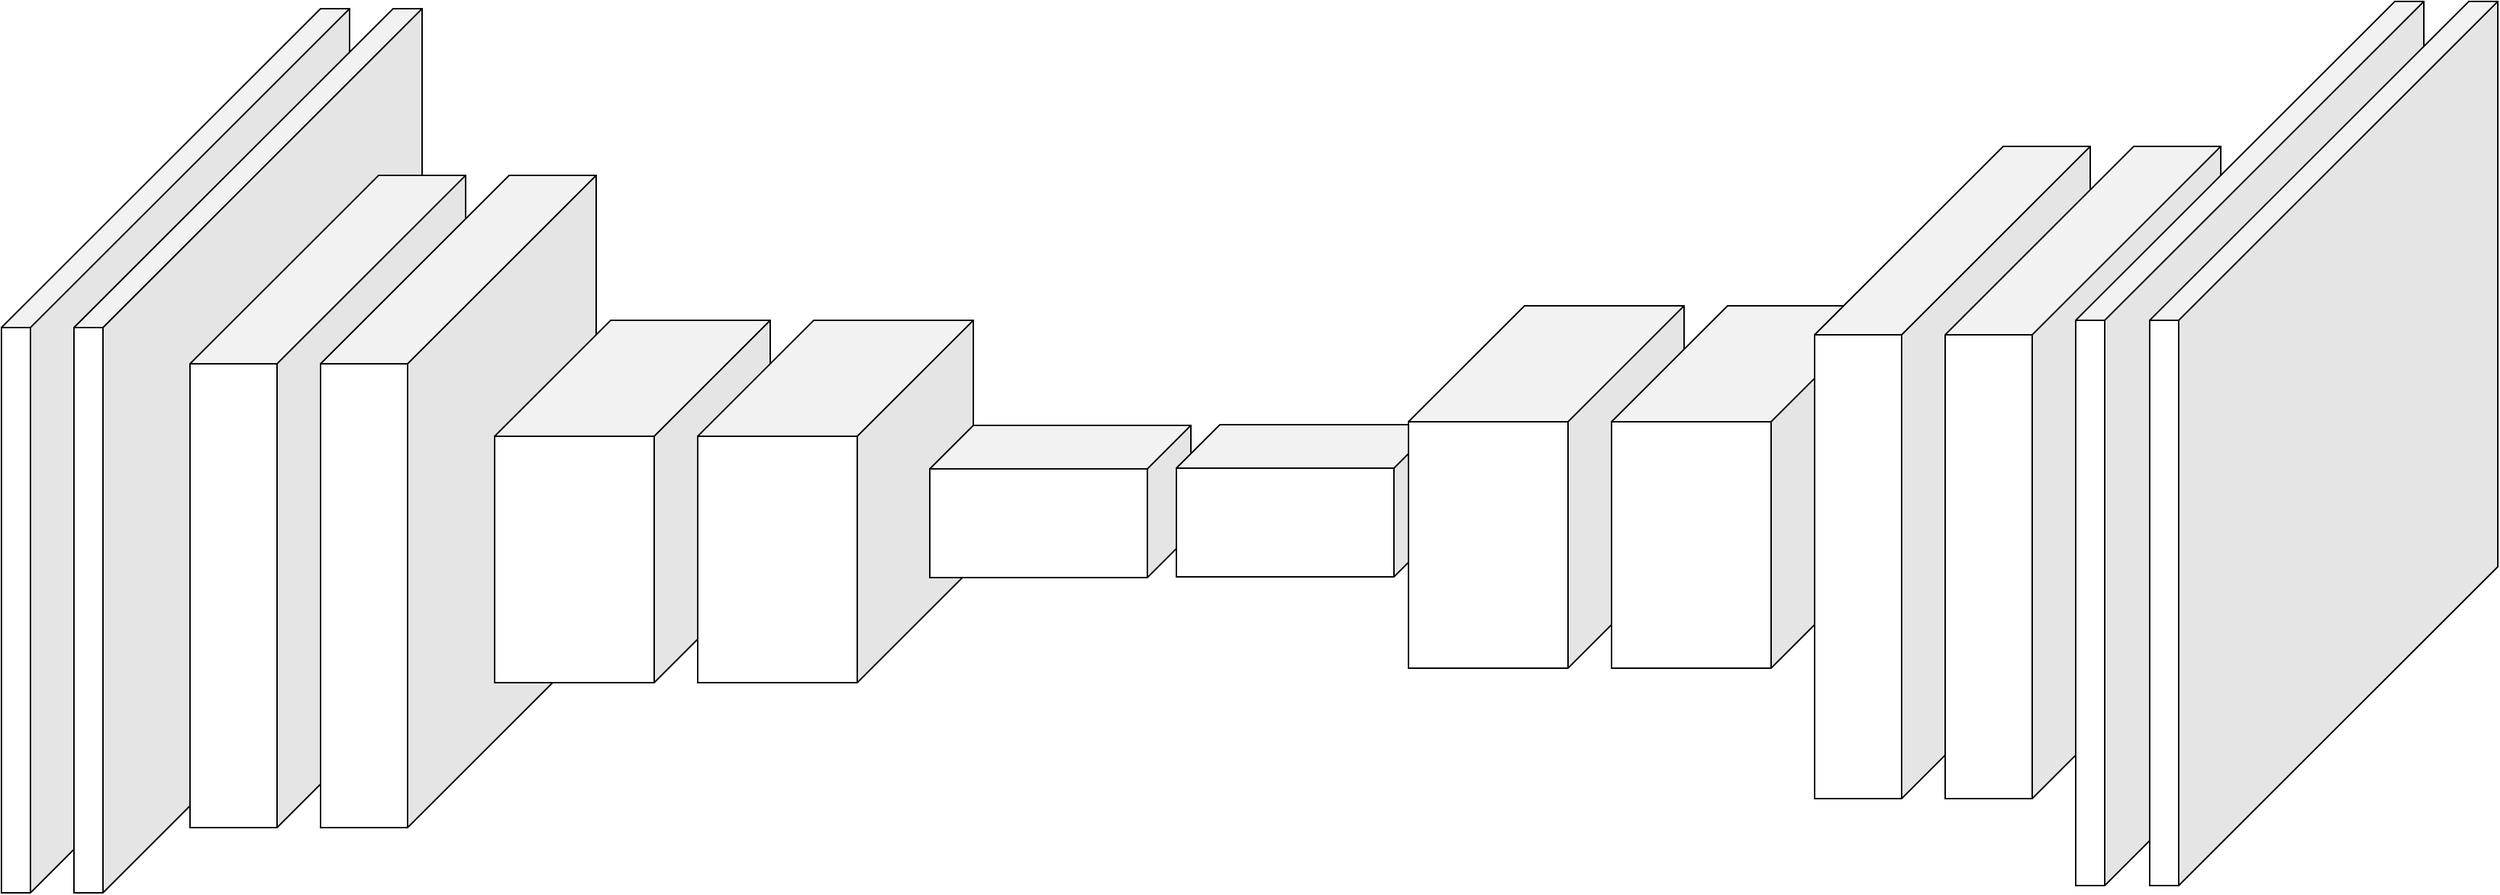 <mxfile version="22.0.6" type="github">
  <diagram name="Strona-1" id="7Bol3v8hB-BvymdotYsc">
    <mxGraphModel dx="2935" dy="1425" grid="1" gridSize="10" guides="1" tooltips="1" connect="1" arrows="1" fold="1" page="1" pageScale="1" pageWidth="827" pageHeight="1169" math="0" shadow="0">
      <root>
        <mxCell id="0" />
        <mxCell id="1" parent="0" />
        <mxCell id="Qzy2jJmeIsJSBQBwepts-1" value="" style="shape=cube;whiteSpace=wrap;html=1;boundedLbl=1;backgroundOutline=1;darkOpacity=0.05;darkOpacity2=0.1;direction=east;flipH=1;size=220;" vertex="1" parent="1">
          <mxGeometry x="-360" y="245" width="240" height="610" as="geometry" />
        </mxCell>
        <mxCell id="Qzy2jJmeIsJSBQBwepts-3" value="" style="shape=cube;whiteSpace=wrap;html=1;boundedLbl=1;backgroundOutline=1;darkOpacity=0.05;darkOpacity2=0.1;direction=east;flipH=1;size=220;" vertex="1" parent="1">
          <mxGeometry x="-310" y="245" width="240" height="610" as="geometry" />
        </mxCell>
        <mxCell id="Qzy2jJmeIsJSBQBwepts-9" value="" style="shape=cube;whiteSpace=wrap;html=1;boundedLbl=1;backgroundOutline=1;darkOpacity=0.05;darkOpacity2=0.1;direction=east;flipH=1;size=130;" vertex="1" parent="1">
          <mxGeometry x="-230" y="360" width="190" height="450" as="geometry" />
        </mxCell>
        <mxCell id="Qzy2jJmeIsJSBQBwepts-11" value="" style="shape=cube;whiteSpace=wrap;html=1;boundedLbl=1;backgroundOutline=1;darkOpacity=0.05;darkOpacity2=0.1;direction=east;flipH=1;size=130;" vertex="1" parent="1">
          <mxGeometry x="-140" y="360" width="190" height="450" as="geometry" />
        </mxCell>
        <mxCell id="Qzy2jJmeIsJSBQBwepts-12" value="" style="shape=cube;whiteSpace=wrap;html=1;boundedLbl=1;backgroundOutline=1;darkOpacity=0.05;darkOpacity2=0.1;direction=east;flipH=1;size=80;" vertex="1" parent="1">
          <mxGeometry x="-20" y="460" width="190" height="250" as="geometry" />
        </mxCell>
        <mxCell id="Qzy2jJmeIsJSBQBwepts-19" value="" style="shape=cube;whiteSpace=wrap;html=1;boundedLbl=1;backgroundOutline=1;darkOpacity=0.05;darkOpacity2=0.1;direction=east;flipH=1;size=80;" vertex="1" parent="1">
          <mxGeometry x="120" y="460" width="190" height="250" as="geometry" />
        </mxCell>
        <mxCell id="Qzy2jJmeIsJSBQBwepts-6" value="" style="shape=cube;whiteSpace=wrap;html=1;boundedLbl=1;backgroundOutline=1;darkOpacity=0.05;darkOpacity2=0.1;direction=east;flipH=1;size=30;" vertex="1" parent="1">
          <mxGeometry x="280" y="532.5" width="180" height="105" as="geometry" />
        </mxCell>
        <mxCell id="Qzy2jJmeIsJSBQBwepts-20" value="" style="shape=cube;whiteSpace=wrap;html=1;boundedLbl=1;backgroundOutline=1;darkOpacity=0.05;darkOpacity2=0.1;direction=east;flipH=1;size=30;" vertex="1" parent="1">
          <mxGeometry x="450" y="532" width="180" height="105" as="geometry" />
        </mxCell>
        <mxCell id="Qzy2jJmeIsJSBQBwepts-21" value="" style="shape=cube;whiteSpace=wrap;html=1;boundedLbl=1;backgroundOutline=1;darkOpacity=0.05;darkOpacity2=0.1;direction=east;flipH=1;size=80;" vertex="1" parent="1">
          <mxGeometry x="610" y="450" width="190" height="250" as="geometry" />
        </mxCell>
        <mxCell id="Qzy2jJmeIsJSBQBwepts-22" value="" style="shape=cube;whiteSpace=wrap;html=1;boundedLbl=1;backgroundOutline=1;darkOpacity=0.05;darkOpacity2=0.1;direction=east;flipH=1;size=80;" vertex="1" parent="1">
          <mxGeometry x="750" y="450" width="190" height="250" as="geometry" />
        </mxCell>
        <mxCell id="Qzy2jJmeIsJSBQBwepts-23" value="" style="shape=cube;whiteSpace=wrap;html=1;boundedLbl=1;backgroundOutline=1;darkOpacity=0.05;darkOpacity2=0.1;direction=east;flipH=1;size=130;" vertex="1" parent="1">
          <mxGeometry x="890" y="340" width="190" height="450" as="geometry" />
        </mxCell>
        <mxCell id="Qzy2jJmeIsJSBQBwepts-24" value="" style="shape=cube;whiteSpace=wrap;html=1;boundedLbl=1;backgroundOutline=1;darkOpacity=0.05;darkOpacity2=0.1;direction=east;flipH=1;size=130;" vertex="1" parent="1">
          <mxGeometry x="980" y="340" width="190" height="450" as="geometry" />
        </mxCell>
        <mxCell id="Qzy2jJmeIsJSBQBwepts-25" value="" style="shape=cube;whiteSpace=wrap;html=1;boundedLbl=1;backgroundOutline=1;darkOpacity=0.05;darkOpacity2=0.1;direction=east;flipH=1;size=220;" vertex="1" parent="1">
          <mxGeometry x="1070" y="240" width="240" height="610" as="geometry" />
        </mxCell>
        <mxCell id="Qzy2jJmeIsJSBQBwepts-26" value="" style="shape=cube;whiteSpace=wrap;html=1;boundedLbl=1;backgroundOutline=1;darkOpacity=0.05;darkOpacity2=0.1;direction=east;flipH=1;size=220;" vertex="1" parent="1">
          <mxGeometry x="1121" y="240" width="240" height="610" as="geometry" />
        </mxCell>
      </root>
    </mxGraphModel>
  </diagram>
</mxfile>
